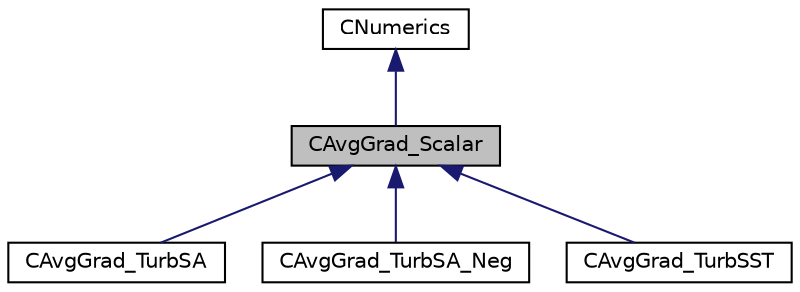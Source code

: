 digraph "CAvgGrad_Scalar"
{
  edge [fontname="Helvetica",fontsize="10",labelfontname="Helvetica",labelfontsize="10"];
  node [fontname="Helvetica",fontsize="10",shape=record];
  Node0 [label="CAvgGrad_Scalar",height=0.2,width=0.4,color="black", fillcolor="grey75", style="filled", fontcolor="black"];
  Node1 -> Node0 [dir="back",color="midnightblue",fontsize="10",style="solid",fontname="Helvetica"];
  Node1 [label="CNumerics",height=0.2,width=0.4,color="black", fillcolor="white", style="filled",URL="$class_c_numerics.html",tooltip="Class for defining the numerical methods. "];
  Node0 -> Node2 [dir="back",color="midnightblue",fontsize="10",style="solid",fontname="Helvetica"];
  Node2 [label="CAvgGrad_TurbSA",height=0.2,width=0.4,color="black", fillcolor="white", style="filled",URL="$class_c_avg_grad___turb_s_a.html",tooltip="Class for computing viscous term using average of gradients (Spalart-Allmaras Turbulence model)..."];
  Node0 -> Node3 [dir="back",color="midnightblue",fontsize="10",style="solid",fontname="Helvetica"];
  Node3 [label="CAvgGrad_TurbSA_Neg",height=0.2,width=0.4,color="black", fillcolor="white", style="filled",URL="$class_c_avg_grad___turb_s_a___neg.html",tooltip="Class for computing viscous term using average of gradients (Spalart-Allmaras Turbulence model)..."];
  Node0 -> Node4 [dir="back",color="midnightblue",fontsize="10",style="solid",fontname="Helvetica"];
  Node4 [label="CAvgGrad_TurbSST",height=0.2,width=0.4,color="black", fillcolor="white", style="filled",URL="$class_c_avg_grad___turb_s_s_t.html",tooltip="Class for computing viscous term using average of gradient with correction (Menter SST turbulence mod..."];
}
